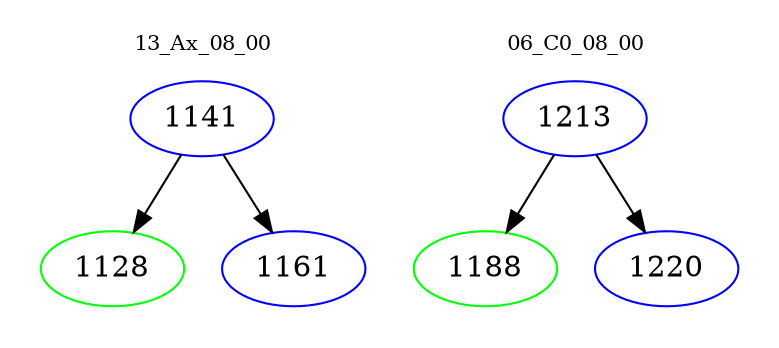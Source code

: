 digraph{
subgraph cluster_0 {
color = white
label = "13_Ax_08_00";
fontsize=10;
T0_1141 [label="1141", color="blue"]
T0_1141 -> T0_1128 [color="black"]
T0_1128 [label="1128", color="green"]
T0_1141 -> T0_1161 [color="black"]
T0_1161 [label="1161", color="blue"]
}
subgraph cluster_1 {
color = white
label = "06_C0_08_00";
fontsize=10;
T1_1213 [label="1213", color="blue"]
T1_1213 -> T1_1188 [color="black"]
T1_1188 [label="1188", color="green"]
T1_1213 -> T1_1220 [color="black"]
T1_1220 [label="1220", color="blue"]
}
}
